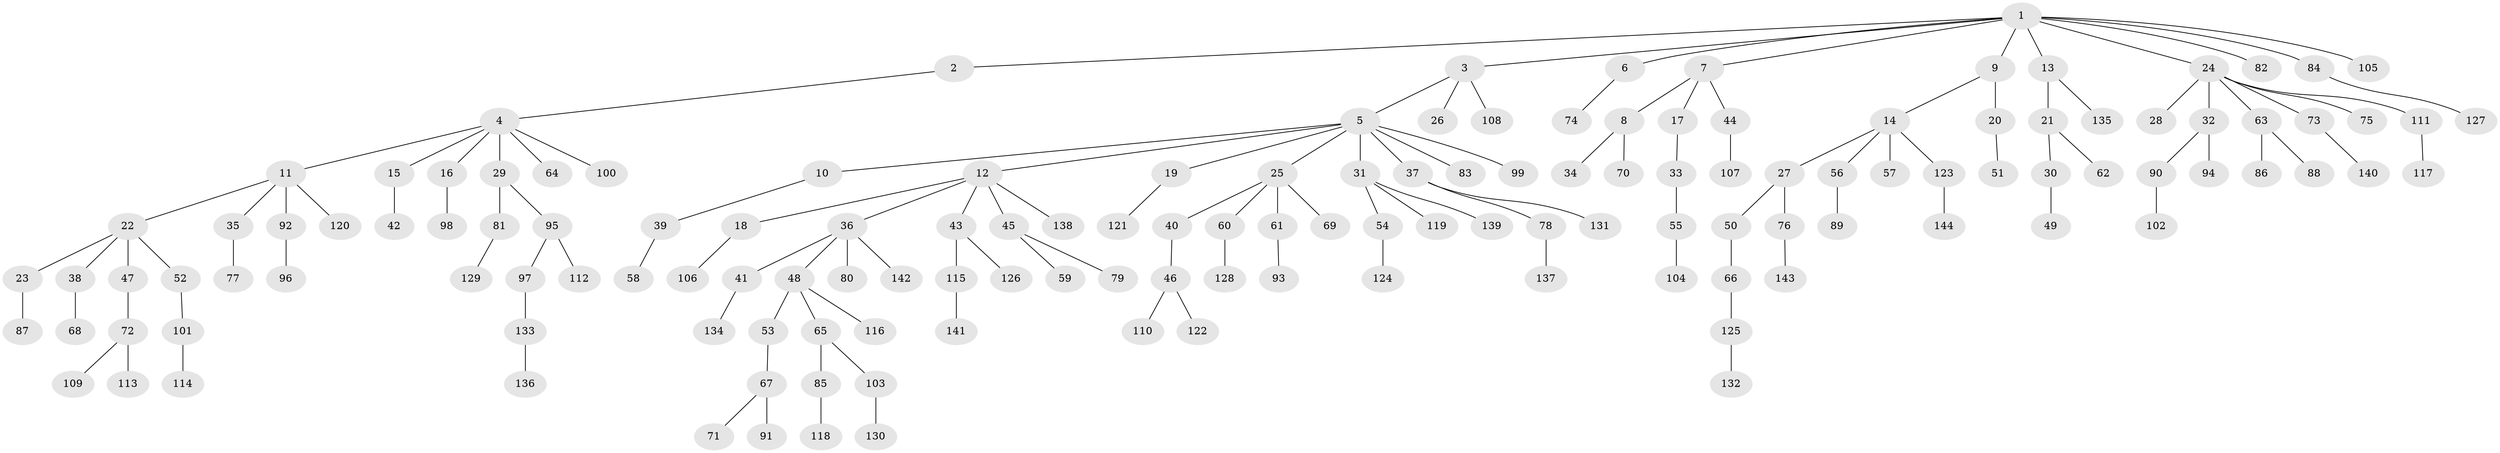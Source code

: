 // Generated by graph-tools (version 1.1) at 2025/15/03/09/25 04:15:29]
// undirected, 144 vertices, 143 edges
graph export_dot {
graph [start="1"]
  node [color=gray90,style=filled];
  1;
  2;
  3;
  4;
  5;
  6;
  7;
  8;
  9;
  10;
  11;
  12;
  13;
  14;
  15;
  16;
  17;
  18;
  19;
  20;
  21;
  22;
  23;
  24;
  25;
  26;
  27;
  28;
  29;
  30;
  31;
  32;
  33;
  34;
  35;
  36;
  37;
  38;
  39;
  40;
  41;
  42;
  43;
  44;
  45;
  46;
  47;
  48;
  49;
  50;
  51;
  52;
  53;
  54;
  55;
  56;
  57;
  58;
  59;
  60;
  61;
  62;
  63;
  64;
  65;
  66;
  67;
  68;
  69;
  70;
  71;
  72;
  73;
  74;
  75;
  76;
  77;
  78;
  79;
  80;
  81;
  82;
  83;
  84;
  85;
  86;
  87;
  88;
  89;
  90;
  91;
  92;
  93;
  94;
  95;
  96;
  97;
  98;
  99;
  100;
  101;
  102;
  103;
  104;
  105;
  106;
  107;
  108;
  109;
  110;
  111;
  112;
  113;
  114;
  115;
  116;
  117;
  118;
  119;
  120;
  121;
  122;
  123;
  124;
  125;
  126;
  127;
  128;
  129;
  130;
  131;
  132;
  133;
  134;
  135;
  136;
  137;
  138;
  139;
  140;
  141;
  142;
  143;
  144;
  1 -- 2;
  1 -- 3;
  1 -- 6;
  1 -- 7;
  1 -- 9;
  1 -- 13;
  1 -- 24;
  1 -- 82;
  1 -- 84;
  1 -- 105;
  2 -- 4;
  3 -- 5;
  3 -- 26;
  3 -- 108;
  4 -- 11;
  4 -- 15;
  4 -- 16;
  4 -- 29;
  4 -- 64;
  4 -- 100;
  5 -- 10;
  5 -- 12;
  5 -- 19;
  5 -- 25;
  5 -- 31;
  5 -- 37;
  5 -- 83;
  5 -- 99;
  6 -- 74;
  7 -- 8;
  7 -- 17;
  7 -- 44;
  8 -- 34;
  8 -- 70;
  9 -- 14;
  9 -- 20;
  10 -- 39;
  11 -- 22;
  11 -- 35;
  11 -- 92;
  11 -- 120;
  12 -- 18;
  12 -- 36;
  12 -- 43;
  12 -- 45;
  12 -- 138;
  13 -- 21;
  13 -- 135;
  14 -- 27;
  14 -- 56;
  14 -- 57;
  14 -- 123;
  15 -- 42;
  16 -- 98;
  17 -- 33;
  18 -- 106;
  19 -- 121;
  20 -- 51;
  21 -- 30;
  21 -- 62;
  22 -- 23;
  22 -- 38;
  22 -- 47;
  22 -- 52;
  23 -- 87;
  24 -- 28;
  24 -- 32;
  24 -- 63;
  24 -- 73;
  24 -- 75;
  24 -- 111;
  25 -- 40;
  25 -- 60;
  25 -- 61;
  25 -- 69;
  27 -- 50;
  27 -- 76;
  29 -- 81;
  29 -- 95;
  30 -- 49;
  31 -- 54;
  31 -- 119;
  31 -- 139;
  32 -- 90;
  32 -- 94;
  33 -- 55;
  35 -- 77;
  36 -- 41;
  36 -- 48;
  36 -- 80;
  36 -- 142;
  37 -- 78;
  37 -- 131;
  38 -- 68;
  39 -- 58;
  40 -- 46;
  41 -- 134;
  43 -- 115;
  43 -- 126;
  44 -- 107;
  45 -- 59;
  45 -- 79;
  46 -- 110;
  46 -- 122;
  47 -- 72;
  48 -- 53;
  48 -- 65;
  48 -- 116;
  50 -- 66;
  52 -- 101;
  53 -- 67;
  54 -- 124;
  55 -- 104;
  56 -- 89;
  60 -- 128;
  61 -- 93;
  63 -- 86;
  63 -- 88;
  65 -- 85;
  65 -- 103;
  66 -- 125;
  67 -- 71;
  67 -- 91;
  72 -- 109;
  72 -- 113;
  73 -- 140;
  76 -- 143;
  78 -- 137;
  81 -- 129;
  84 -- 127;
  85 -- 118;
  90 -- 102;
  92 -- 96;
  95 -- 97;
  95 -- 112;
  97 -- 133;
  101 -- 114;
  103 -- 130;
  111 -- 117;
  115 -- 141;
  123 -- 144;
  125 -- 132;
  133 -- 136;
}
